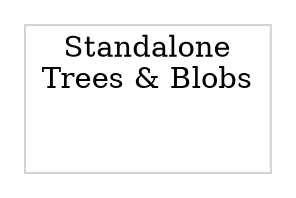 digraph {
	graph [bgcolor=white dpi=None rankdir=TB]
	node [height=0.02 margin="0.01,0.01" shape=box style=filled width=0.02]
	edge [arrowsize=0.5 color=gray10]
	subgraph cluster_standalone {
		edge [style=invis]
		color=lightgrey label="Standalone\nTrees & Blobs"
		"node" [style=invis]
	}
}
